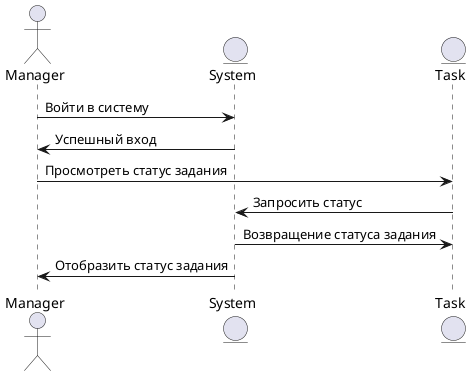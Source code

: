 @startuml
actor Manager
entity System
entity Task

Manager -> System : Войти в систему
System -> Manager : Успешный вход
Manager -> Task : Просмотреть статус задания
Task -> System : Запросить статус
System -> Task : Возвращение статуса задания
System -> Manager : Отобразить статус задания
@enduml